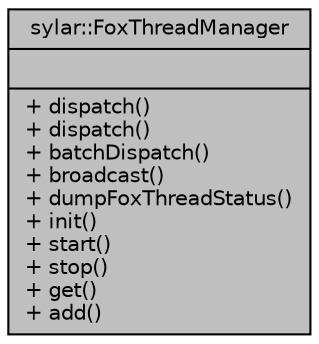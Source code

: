 digraph "sylar::FoxThreadManager"
{
 // LATEX_PDF_SIZE
  edge [fontname="Helvetica",fontsize="10",labelfontname="Helvetica",labelfontsize="10"];
  node [fontname="Helvetica",fontsize="10",shape=record];
  Node1 [label="{sylar::FoxThreadManager\n||+ dispatch()\l+ dispatch()\l+ batchDispatch()\l+ broadcast()\l+ dumpFoxThreadStatus()\l+ init()\l+ start()\l+ stop()\l+ get()\l+ add()\l}",height=0.2,width=0.4,color="black", fillcolor="grey75", style="filled", fontcolor="black",tooltip=" "];
}
